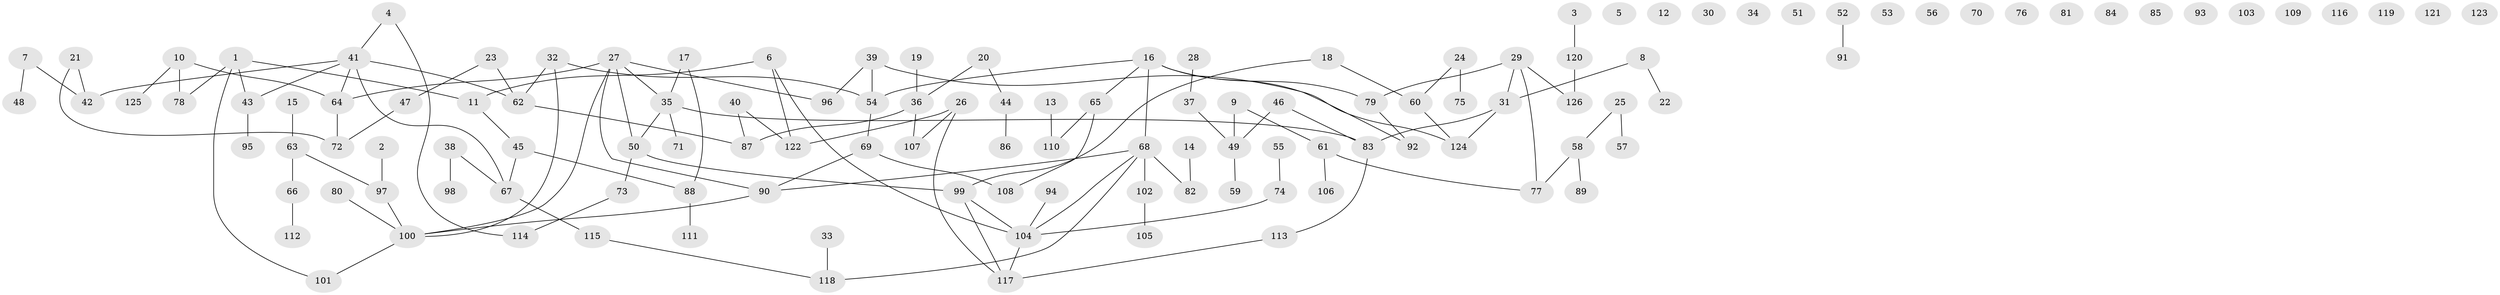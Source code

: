 // coarse degree distribution, {5: 0.03225806451612903, 1: 0.2903225806451613, 9: 0.016129032258064516, 0: 0.3225806451612903, 3: 0.08064516129032258, 2: 0.0967741935483871, 8: 0.016129032258064516, 7: 0.03225806451612903, 4: 0.08064516129032258, 12: 0.016129032258064516, 6: 0.016129032258064516}
// Generated by graph-tools (version 1.1) at 2025/16/03/04/25 18:16:47]
// undirected, 126 vertices, 132 edges
graph export_dot {
graph [start="1"]
  node [color=gray90,style=filled];
  1;
  2;
  3;
  4;
  5;
  6;
  7;
  8;
  9;
  10;
  11;
  12;
  13;
  14;
  15;
  16;
  17;
  18;
  19;
  20;
  21;
  22;
  23;
  24;
  25;
  26;
  27;
  28;
  29;
  30;
  31;
  32;
  33;
  34;
  35;
  36;
  37;
  38;
  39;
  40;
  41;
  42;
  43;
  44;
  45;
  46;
  47;
  48;
  49;
  50;
  51;
  52;
  53;
  54;
  55;
  56;
  57;
  58;
  59;
  60;
  61;
  62;
  63;
  64;
  65;
  66;
  67;
  68;
  69;
  70;
  71;
  72;
  73;
  74;
  75;
  76;
  77;
  78;
  79;
  80;
  81;
  82;
  83;
  84;
  85;
  86;
  87;
  88;
  89;
  90;
  91;
  92;
  93;
  94;
  95;
  96;
  97;
  98;
  99;
  100;
  101;
  102;
  103;
  104;
  105;
  106;
  107;
  108;
  109;
  110;
  111;
  112;
  113;
  114;
  115;
  116;
  117;
  118;
  119;
  120;
  121;
  122;
  123;
  124;
  125;
  126;
  1 -- 11;
  1 -- 43;
  1 -- 78;
  1 -- 101;
  2 -- 97;
  3 -- 120;
  4 -- 41;
  4 -- 114;
  6 -- 11;
  6 -- 104;
  6 -- 122;
  7 -- 42;
  7 -- 48;
  8 -- 22;
  8 -- 31;
  9 -- 49;
  9 -- 61;
  10 -- 64;
  10 -- 78;
  10 -- 125;
  11 -- 45;
  13 -- 110;
  14 -- 82;
  15 -- 63;
  16 -- 54;
  16 -- 65;
  16 -- 68;
  16 -- 79;
  16 -- 92;
  17 -- 35;
  17 -- 88;
  18 -- 60;
  18 -- 99;
  19 -- 36;
  20 -- 36;
  20 -- 44;
  21 -- 42;
  21 -- 72;
  23 -- 47;
  23 -- 62;
  24 -- 60;
  24 -- 75;
  25 -- 57;
  25 -- 58;
  26 -- 107;
  26 -- 117;
  26 -- 122;
  27 -- 35;
  27 -- 50;
  27 -- 64;
  27 -- 90;
  27 -- 96;
  27 -- 100;
  28 -- 37;
  29 -- 31;
  29 -- 77;
  29 -- 79;
  29 -- 126;
  31 -- 83;
  31 -- 124;
  32 -- 54;
  32 -- 62;
  32 -- 100;
  33 -- 118;
  35 -- 50;
  35 -- 71;
  35 -- 83;
  36 -- 87;
  36 -- 107;
  37 -- 49;
  38 -- 67;
  38 -- 98;
  39 -- 54;
  39 -- 96;
  39 -- 124;
  40 -- 87;
  40 -- 122;
  41 -- 42;
  41 -- 43;
  41 -- 62;
  41 -- 64;
  41 -- 67;
  43 -- 95;
  44 -- 86;
  45 -- 67;
  45 -- 88;
  46 -- 49;
  46 -- 83;
  47 -- 72;
  49 -- 59;
  50 -- 73;
  50 -- 99;
  52 -- 91;
  54 -- 69;
  55 -- 74;
  58 -- 77;
  58 -- 89;
  60 -- 124;
  61 -- 77;
  61 -- 106;
  62 -- 87;
  63 -- 66;
  63 -- 97;
  64 -- 72;
  65 -- 108;
  65 -- 110;
  66 -- 112;
  67 -- 115;
  68 -- 82;
  68 -- 90;
  68 -- 102;
  68 -- 104;
  68 -- 118;
  69 -- 90;
  69 -- 108;
  73 -- 114;
  74 -- 104;
  79 -- 92;
  80 -- 100;
  83 -- 113;
  88 -- 111;
  90 -- 100;
  94 -- 104;
  97 -- 100;
  99 -- 104;
  99 -- 117;
  100 -- 101;
  102 -- 105;
  104 -- 117;
  113 -- 117;
  115 -- 118;
  120 -- 126;
}
